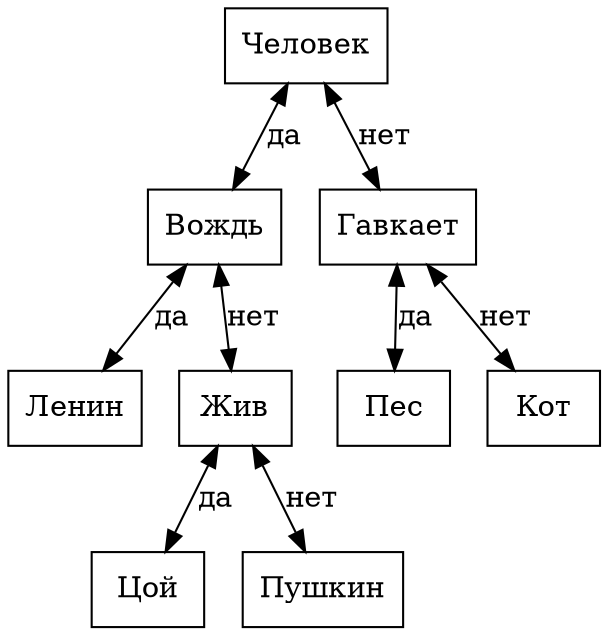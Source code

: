 digraph Tree
{
	node[shape =polygon]; edge[dir=both];
	"Человек"->"Вождь"[label = да]
	"Вождь"->"Ленин"[label = да]
	"Вождь"->"Жив"[label = нет]
	"Жив"->"Цой"[label = да]
	"Жив"->"Пушкин"[label = нет]
	"Человек"->"Гавкает"[label = нет]
	"Гавкает"->"Пес"[label = да]
	"Гавкает"->"Кот"[label = нет]
}